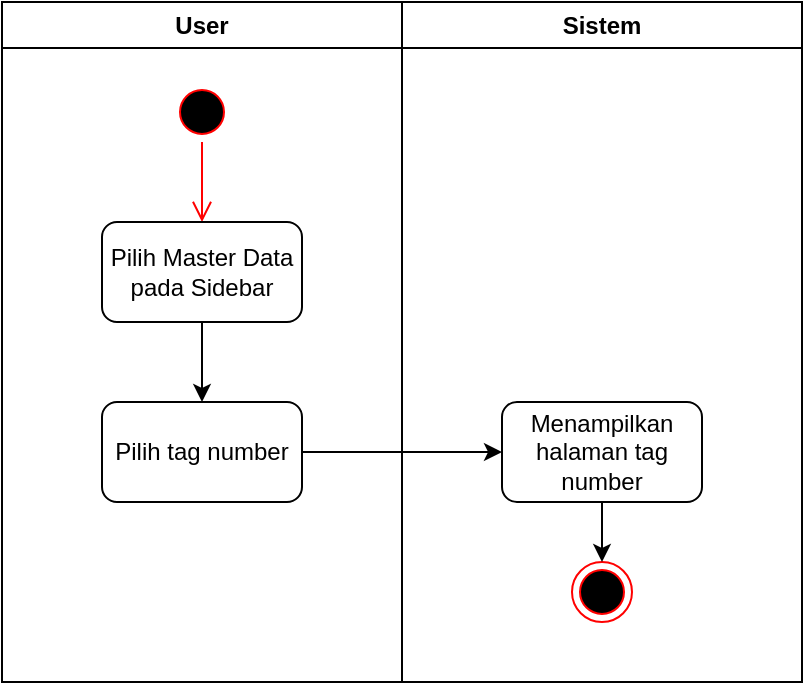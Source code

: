 <mxfile>
    <diagram id="dynt_2p41l1ieFZiEPIW" name="Page-1">
        <mxGraphModel dx="1072" dy="563" grid="1" gridSize="10" guides="1" tooltips="1" connect="1" arrows="1" fold="1" page="1" pageScale="1" pageWidth="850" pageHeight="1100" math="0" shadow="0">
            <root>
                <mxCell id="0"/>
                <mxCell id="1" parent="0"/>
                <mxCell id="46" value="User" style="swimlane;whiteSpace=wrap;html=1;" parent="1" vertex="1">
                    <mxGeometry x="80" y="80" width="200" height="340" as="geometry"/>
                </mxCell>
                <mxCell id="47" value="" style="ellipse;html=1;shape=startState;fillColor=#000000;strokeColor=#ff0000;" parent="46" vertex="1">
                    <mxGeometry x="85" y="40" width="30" height="30" as="geometry"/>
                </mxCell>
                <mxCell id="48" value="" style="edgeStyle=orthogonalEdgeStyle;html=1;verticalAlign=bottom;endArrow=open;endSize=8;strokeColor=#ff0000;entryX=0.5;entryY=0;entryDx=0;entryDy=0;" parent="46" source="47" target="50" edge="1">
                    <mxGeometry relative="1" as="geometry">
                        <mxPoint x="100" y="130" as="targetPoint"/>
                    </mxGeometry>
                </mxCell>
                <mxCell id="49" value="" style="edgeStyle=none;html=1;" parent="46" source="50" target="51" edge="1">
                    <mxGeometry relative="1" as="geometry"/>
                </mxCell>
                <mxCell id="50" value="&lt;span style=&quot;color: rgb(0, 0, 0);&quot;&gt;Pilih Master Data pada Sidebar&lt;/span&gt;" style="rounded=1;whiteSpace=wrap;html=1;" parent="46" vertex="1">
                    <mxGeometry x="50" y="110" width="100" height="50" as="geometry"/>
                </mxCell>
                <mxCell id="51" value="Pilih tag number" style="rounded=1;whiteSpace=wrap;html=1;" parent="46" vertex="1">
                    <mxGeometry x="50" y="200" width="100" height="50" as="geometry"/>
                </mxCell>
                <mxCell id="52" value="Sistem" style="swimlane;whiteSpace=wrap;html=1;" parent="1" vertex="1">
                    <mxGeometry x="280" y="80" width="200" height="340" as="geometry"/>
                </mxCell>
                <mxCell id="53" value="" style="ellipse;html=1;shape=endState;fillColor=#000000;strokeColor=#ff0000;" parent="52" vertex="1">
                    <mxGeometry x="85" y="280" width="30" height="30" as="geometry"/>
                </mxCell>
                <mxCell id="54" value="" style="edgeStyle=none;html=1;" parent="52" source="55" target="53" edge="1">
                    <mxGeometry relative="1" as="geometry"/>
                </mxCell>
                <mxCell id="55" value="&lt;span style=&quot;color: rgb(0, 0, 0);&quot;&gt;Menampilkan halaman tag number&lt;/span&gt;" style="rounded=1;whiteSpace=wrap;html=1;" parent="52" vertex="1">
                    <mxGeometry x="50" y="200" width="100" height="50" as="geometry"/>
                </mxCell>
                <mxCell id="56" value="" style="edgeStyle=none;html=1;" parent="1" source="51" target="55" edge="1">
                    <mxGeometry relative="1" as="geometry"/>
                </mxCell>
            </root>
        </mxGraphModel>
    </diagram>
</mxfile>